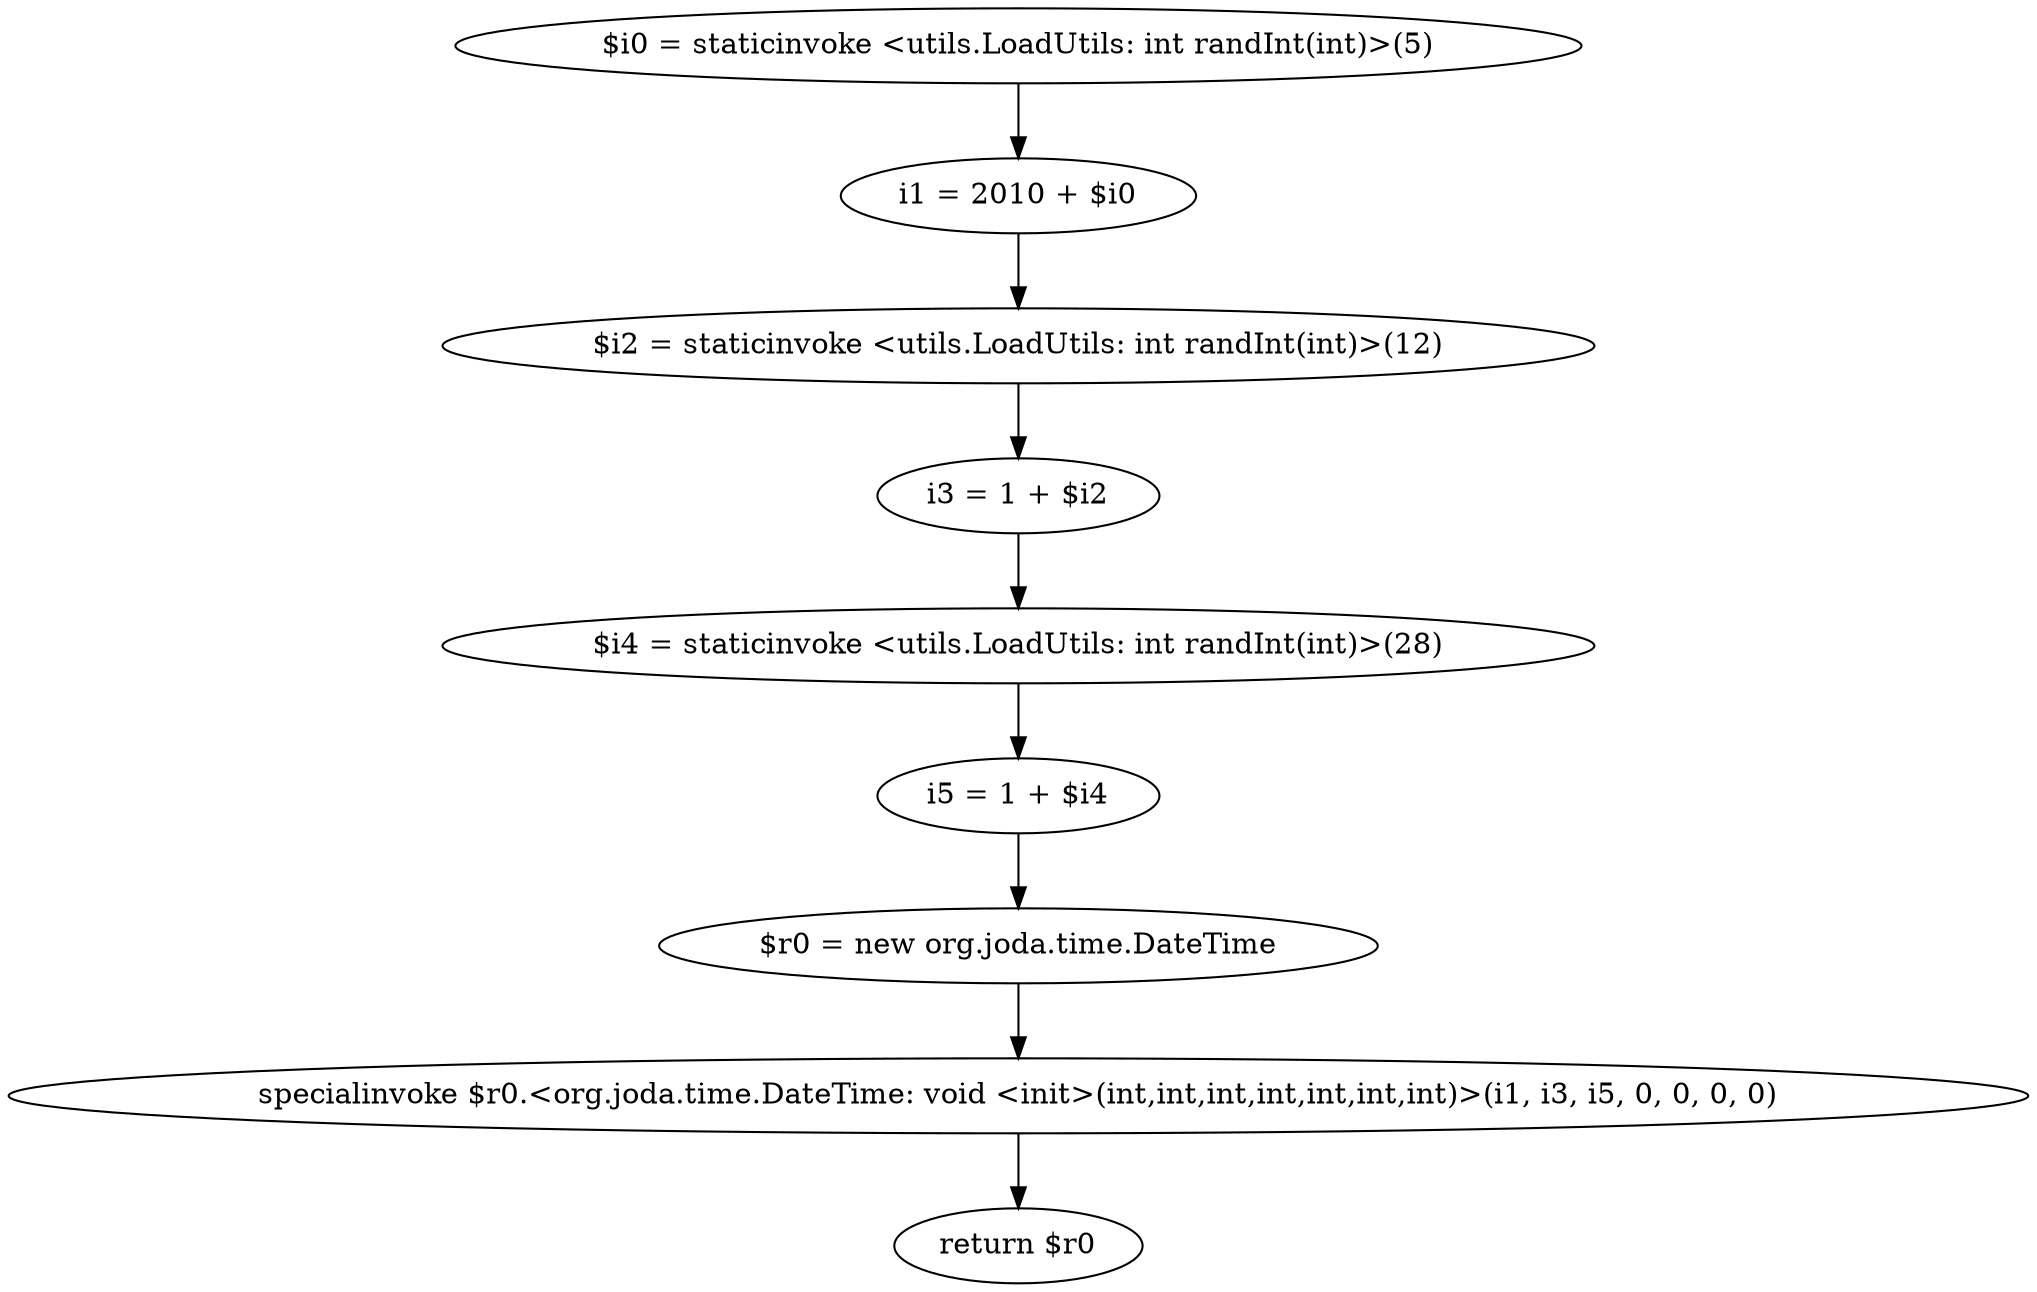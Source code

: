 digraph "unitGraph" {
    "$i0 = staticinvoke <utils.LoadUtils: int randInt(int)>(5)"
    "i1 = 2010 + $i0"
    "$i2 = staticinvoke <utils.LoadUtils: int randInt(int)>(12)"
    "i3 = 1 + $i2"
    "$i4 = staticinvoke <utils.LoadUtils: int randInt(int)>(28)"
    "i5 = 1 + $i4"
    "$r0 = new org.joda.time.DateTime"
    "specialinvoke $r0.<org.joda.time.DateTime: void <init>(int,int,int,int,int,int,int)>(i1, i3, i5, 0, 0, 0, 0)"
    "return $r0"
    "$i0 = staticinvoke <utils.LoadUtils: int randInt(int)>(5)"->"i1 = 2010 + $i0";
    "i1 = 2010 + $i0"->"$i2 = staticinvoke <utils.LoadUtils: int randInt(int)>(12)";
    "$i2 = staticinvoke <utils.LoadUtils: int randInt(int)>(12)"->"i3 = 1 + $i2";
    "i3 = 1 + $i2"->"$i4 = staticinvoke <utils.LoadUtils: int randInt(int)>(28)";
    "$i4 = staticinvoke <utils.LoadUtils: int randInt(int)>(28)"->"i5 = 1 + $i4";
    "i5 = 1 + $i4"->"$r0 = new org.joda.time.DateTime";
    "$r0 = new org.joda.time.DateTime"->"specialinvoke $r0.<org.joda.time.DateTime: void <init>(int,int,int,int,int,int,int)>(i1, i3, i5, 0, 0, 0, 0)";
    "specialinvoke $r0.<org.joda.time.DateTime: void <init>(int,int,int,int,int,int,int)>(i1, i3, i5, 0, 0, 0, 0)"->"return $r0";
}
